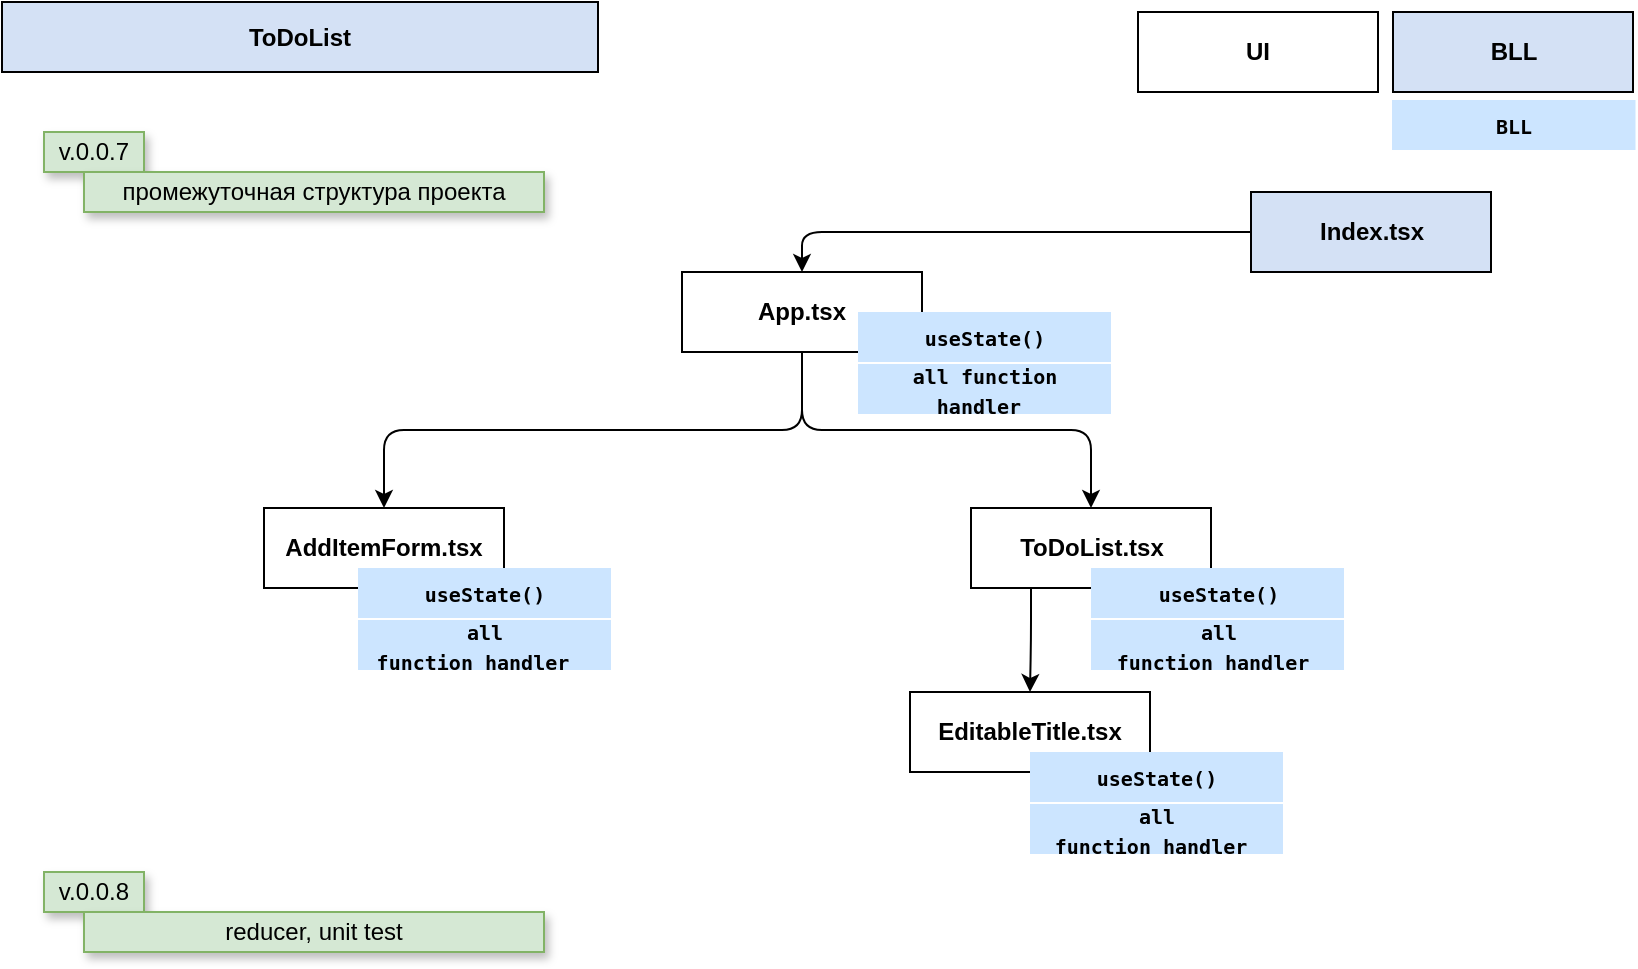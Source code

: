 <mxfile version="17.3.0" type="github">
  <diagram id="3bIQBPGTQROQN-JjCe9P" name="Page-1">
    <mxGraphModel dx="1422" dy="705" grid="1" gridSize="10" guides="1" tooltips="1" connect="1" arrows="1" fold="1" page="1" pageScale="1" pageWidth="827" pageHeight="1169" math="0" shadow="0">
      <root>
        <mxCell id="0" />
        <mxCell id="1" parent="0" />
        <mxCell id="kShIv-GAFRKxGAAdEyUk-1" value="&lt;b&gt;ToDoList&lt;/b&gt;" style="rounded=0;whiteSpace=wrap;html=1;fillColor=#D4E1F5;shadow=0;strokeColor=#000000;" vertex="1" parent="1">
          <mxGeometry x="2" y="5" width="298" height="35" as="geometry" />
        </mxCell>
        <mxCell id="kShIv-GAFRKxGAAdEyUk-5" value="v.0.0.7" style="text;html=1;strokeColor=#82b366;fillColor=#d5e8d4;align=center;verticalAlign=middle;whiteSpace=wrap;rounded=0;glass=0;shadow=1;" vertex="1" parent="1">
          <mxGeometry x="23" y="70" width="50" height="20" as="geometry" />
        </mxCell>
        <mxCell id="kShIv-GAFRKxGAAdEyUk-6" value="промежуточная структура проекта" style="text;html=1;strokeColor=#82b366;fillColor=#D5E8D4;align=center;verticalAlign=middle;whiteSpace=wrap;rounded=0;glass=0;shadow=1;" vertex="1" parent="1">
          <mxGeometry x="43" y="90" width="230" height="20" as="geometry" />
        </mxCell>
        <mxCell id="kShIv-GAFRKxGAAdEyUk-39" style="edgeStyle=orthogonalEdgeStyle;rounded=1;orthogonalLoop=1;jettySize=auto;html=1;exitX=0.5;exitY=1;exitDx=0;exitDy=0;entryX=0.5;entryY=0;entryDx=0;entryDy=0;" edge="1" parent="1" source="kShIv-GAFRKxGAAdEyUk-7" target="kShIv-GAFRKxGAAdEyUk-10">
          <mxGeometry relative="1" as="geometry" />
        </mxCell>
        <mxCell id="kShIv-GAFRKxGAAdEyUk-40" style="edgeStyle=orthogonalEdgeStyle;rounded=1;orthogonalLoop=1;jettySize=auto;html=1;exitX=0.5;exitY=1;exitDx=0;exitDy=0;entryX=0.5;entryY=0;entryDx=0;entryDy=0;" edge="1" parent="1" source="kShIv-GAFRKxGAAdEyUk-7" target="kShIv-GAFRKxGAAdEyUk-18">
          <mxGeometry relative="1" as="geometry" />
        </mxCell>
        <mxCell id="kShIv-GAFRKxGAAdEyUk-7" value="&lt;b&gt;App.tsx&lt;/b&gt;" style="rounded=0;whiteSpace=wrap;html=1;fillColor=#FFFFFF;" vertex="1" parent="1">
          <mxGeometry x="342" y="140" width="120" height="40" as="geometry" />
        </mxCell>
        <mxCell id="kShIv-GAFRKxGAAdEyUk-10" value="&lt;b&gt;AddItemForm.tsx&lt;/b&gt;" style="rounded=0;whiteSpace=wrap;html=1;fillColor=#FFFFFF;" vertex="1" parent="1">
          <mxGeometry x="133" y="258" width="120" height="40" as="geometry" />
        </mxCell>
        <mxCell id="kShIv-GAFRKxGAAdEyUk-13" value="&lt;b&gt;EditableTitle.tsx&lt;/b&gt;" style="rounded=0;whiteSpace=wrap;html=1;fillColor=#FFFFFF;" vertex="1" parent="1">
          <mxGeometry x="456" y="350" width="120" height="40" as="geometry" />
        </mxCell>
        <mxCell id="kShIv-GAFRKxGAAdEyUk-44" style="edgeStyle=orthogonalEdgeStyle;rounded=1;orthogonalLoop=1;jettySize=auto;html=1;exitX=0;exitY=0.5;exitDx=0;exitDy=0;entryX=0.5;entryY=0;entryDx=0;entryDy=0;" edge="1" parent="1" source="kShIv-GAFRKxGAAdEyUk-17" target="kShIv-GAFRKxGAAdEyUk-7">
          <mxGeometry relative="1" as="geometry" />
        </mxCell>
        <mxCell id="kShIv-GAFRKxGAAdEyUk-17" value="&lt;b&gt;Index.tsx&lt;/b&gt;" style="rounded=0;whiteSpace=wrap;html=1;fillColor=#D4E1F5;shadow=0;strokeColor=#000000;" vertex="1" parent="1">
          <mxGeometry x="626.5" y="100" width="120" height="40" as="geometry" />
        </mxCell>
        <mxCell id="kShIv-GAFRKxGAAdEyUk-38" style="edgeStyle=orthogonalEdgeStyle;rounded=1;orthogonalLoop=1;jettySize=auto;html=1;exitX=0.25;exitY=1;exitDx=0;exitDy=0;entryX=0.5;entryY=0;entryDx=0;entryDy=0;" edge="1" parent="1" source="kShIv-GAFRKxGAAdEyUk-18" target="kShIv-GAFRKxGAAdEyUk-13">
          <mxGeometry relative="1" as="geometry" />
        </mxCell>
        <mxCell id="kShIv-GAFRKxGAAdEyUk-18" value="&lt;b&gt;ToDoList.tsx&lt;/b&gt;" style="rounded=0;whiteSpace=wrap;html=1;fillColor=#FFFFFF;" vertex="1" parent="1">
          <mxGeometry x="486.5" y="258" width="120" height="40" as="geometry" />
        </mxCell>
        <mxCell id="kShIv-GAFRKxGAAdEyUk-28" value="" style="group" vertex="1" connectable="0" parent="1">
          <mxGeometry x="430" y="160" width="126.5" height="51" as="geometry" />
        </mxCell>
        <mxCell id="kShIv-GAFRKxGAAdEyUk-24" value="&lt;font face=&quot;jetbrains mono, monospace&quot;&gt;&lt;span style=&quot;font-size: 10px&quot;&gt;&lt;b&gt;useState()&lt;/b&gt;&lt;/span&gt;&lt;/font&gt;" style="rounded=0;whiteSpace=wrap;html=1;shadow=0;strokeColor=none;fillColor=#CCE5FF;" vertex="1" parent="kShIv-GAFRKxGAAdEyUk-28">
          <mxGeometry width="126.5" height="25" as="geometry" />
        </mxCell>
        <mxCell id="kShIv-GAFRKxGAAdEyUk-27" value="&lt;font face=&quot;jetbrains mono, monospace&quot;&gt;&lt;span style=&quot;font-size: 10px&quot;&gt;&lt;b&gt;all function handler&amp;nbsp;&lt;/b&gt;&lt;/span&gt;&lt;/font&gt;" style="rounded=0;whiteSpace=wrap;html=1;shadow=0;strokeColor=none;fillColor=#CCE5FF;" vertex="1" parent="kShIv-GAFRKxGAAdEyUk-28">
          <mxGeometry y="26" width="126.5" height="25" as="geometry" />
        </mxCell>
        <mxCell id="kShIv-GAFRKxGAAdEyUk-29" value="" style="group" vertex="1" connectable="0" parent="1">
          <mxGeometry x="180" y="288" width="126.5" height="51" as="geometry" />
        </mxCell>
        <mxCell id="kShIv-GAFRKxGAAdEyUk-30" value="&lt;font face=&quot;jetbrains mono, monospace&quot;&gt;&lt;span style=&quot;font-size: 10px&quot;&gt;&lt;b&gt;useState()&lt;/b&gt;&lt;/span&gt;&lt;/font&gt;" style="rounded=0;whiteSpace=wrap;html=1;shadow=0;strokeColor=none;fillColor=#CCE5FF;" vertex="1" parent="kShIv-GAFRKxGAAdEyUk-29">
          <mxGeometry width="126.5" height="25" as="geometry" />
        </mxCell>
        <mxCell id="kShIv-GAFRKxGAAdEyUk-31" value="&lt;font face=&quot;jetbrains mono, monospace&quot;&gt;&lt;span style=&quot;font-size: 10px&quot;&gt;&lt;b&gt;all function&amp;nbsp;&lt;/b&gt;&lt;/span&gt;&lt;/font&gt;&lt;b style=&quot;font-family: &amp;#34;jetbrains mono&amp;#34; , monospace ; font-size: 10px&quot;&gt;handler&amp;nbsp;&lt;/b&gt;&lt;font face=&quot;jetbrains mono, monospace&quot;&gt;&lt;span style=&quot;font-size: 10px&quot;&gt;&lt;b&gt;&amp;nbsp;&lt;/b&gt;&lt;/span&gt;&lt;/font&gt;" style="rounded=0;whiteSpace=wrap;html=1;shadow=0;strokeColor=none;fillColor=#CCE5FF;" vertex="1" parent="kShIv-GAFRKxGAAdEyUk-29">
          <mxGeometry y="26" width="126.5" height="25" as="geometry" />
        </mxCell>
        <mxCell id="kShIv-GAFRKxGAAdEyUk-32" value="" style="group" vertex="1" connectable="0" parent="1">
          <mxGeometry x="546.5" y="288" width="126.5" height="51" as="geometry" />
        </mxCell>
        <mxCell id="kShIv-GAFRKxGAAdEyUk-33" value="&lt;font face=&quot;jetbrains mono, monospace&quot;&gt;&lt;span style=&quot;font-size: 10px&quot;&gt;&lt;b&gt;useState()&lt;/b&gt;&lt;/span&gt;&lt;/font&gt;" style="rounded=0;whiteSpace=wrap;html=1;shadow=0;strokeColor=none;fillColor=#CCE5FF;" vertex="1" parent="kShIv-GAFRKxGAAdEyUk-32">
          <mxGeometry width="126.5" height="25" as="geometry" />
        </mxCell>
        <mxCell id="kShIv-GAFRKxGAAdEyUk-34" value="&lt;font face=&quot;jetbrains mono, monospace&quot;&gt;&lt;span style=&quot;font-size: 10px&quot;&gt;&lt;b&gt;all function&amp;nbsp;&lt;/b&gt;&lt;/span&gt;&lt;/font&gt;&lt;b style=&quot;font-family: &amp;#34;jetbrains mono&amp;#34; , monospace ; font-size: 10px&quot;&gt;handler&amp;nbsp;&lt;/b&gt;&lt;font face=&quot;jetbrains mono, monospace&quot;&gt;&lt;span style=&quot;font-size: 10px&quot;&gt;&lt;b&gt;&lt;br&gt;&lt;/b&gt;&lt;/span&gt;&lt;/font&gt;" style="rounded=0;whiteSpace=wrap;html=1;shadow=0;strokeColor=none;fillColor=#CCE5FF;" vertex="1" parent="kShIv-GAFRKxGAAdEyUk-32">
          <mxGeometry y="26" width="126.5" height="25" as="geometry" />
        </mxCell>
        <mxCell id="kShIv-GAFRKxGAAdEyUk-35" value="" style="group" vertex="1" connectable="0" parent="1">
          <mxGeometry x="516" y="380" width="126.5" height="51" as="geometry" />
        </mxCell>
        <mxCell id="kShIv-GAFRKxGAAdEyUk-36" value="&lt;font face=&quot;jetbrains mono, monospace&quot;&gt;&lt;span style=&quot;font-size: 10px&quot;&gt;&lt;b&gt;useState()&lt;/b&gt;&lt;/span&gt;&lt;/font&gt;" style="rounded=0;whiteSpace=wrap;html=1;shadow=0;strokeColor=none;fillColor=#CCE5FF;" vertex="1" parent="kShIv-GAFRKxGAAdEyUk-35">
          <mxGeometry width="126.5" height="25" as="geometry" />
        </mxCell>
        <mxCell id="kShIv-GAFRKxGAAdEyUk-37" value="&lt;font face=&quot;jetbrains mono, monospace&quot;&gt;&lt;span style=&quot;font-size: 10px&quot;&gt;&lt;b&gt;all function&amp;nbsp;&lt;/b&gt;&lt;/span&gt;&lt;/font&gt;&lt;b style=&quot;font-family: &amp;#34;jetbrains mono&amp;#34; , monospace ; font-size: 10px&quot;&gt;handler&amp;nbsp;&lt;/b&gt;&lt;font face=&quot;jetbrains mono, monospace&quot;&gt;&lt;span style=&quot;font-size: 10px&quot;&gt;&lt;b&gt;&lt;br&gt;&lt;/b&gt;&lt;/span&gt;&lt;/font&gt;" style="rounded=0;whiteSpace=wrap;html=1;shadow=0;strokeColor=none;fillColor=#CCE5FF;" vertex="1" parent="kShIv-GAFRKxGAAdEyUk-35">
          <mxGeometry y="26" width="126.5" height="25" as="geometry" />
        </mxCell>
        <mxCell id="kShIv-GAFRKxGAAdEyUk-41" value="&lt;b&gt;BLL&lt;/b&gt;" style="rounded=0;whiteSpace=wrap;html=1;fillColor=#D4E1F5;shadow=0;strokeColor=#000000;" vertex="1" parent="1">
          <mxGeometry x="697.5" y="10" width="120" height="40" as="geometry" />
        </mxCell>
        <mxCell id="kShIv-GAFRKxGAAdEyUk-42" value="&lt;b&gt;UI&lt;/b&gt;" style="rounded=0;whiteSpace=wrap;html=1;fillColor=#FFFFFF;strokeColor=#000000;" vertex="1" parent="1">
          <mxGeometry x="570" y="10" width="120" height="40" as="geometry" />
        </mxCell>
        <mxCell id="kShIv-GAFRKxGAAdEyUk-43" value="&lt;font face=&quot;jetbrains mono, monospace&quot;&gt;&lt;span style=&quot;font-size: 10px&quot;&gt;&lt;b&gt;BLL&lt;/b&gt;&lt;/span&gt;&lt;/font&gt;" style="rounded=0;whiteSpace=wrap;html=1;shadow=0;strokeColor=none;fillColor=#CCE5FF;" vertex="1" parent="1">
          <mxGeometry x="697" y="54" width="121.75" height="25" as="geometry" />
        </mxCell>
        <mxCell id="kShIv-GAFRKxGAAdEyUk-45" value="v.0.0.8" style="text;html=1;strokeColor=#82b366;fillColor=#d5e8d4;align=center;verticalAlign=middle;whiteSpace=wrap;rounded=0;glass=0;shadow=1;" vertex="1" parent="1">
          <mxGeometry x="23" y="440" width="50" height="20" as="geometry" />
        </mxCell>
        <mxCell id="kShIv-GAFRKxGAAdEyUk-46" value="reducer, unit test" style="text;html=1;strokeColor=#82b366;fillColor=#D5E8D4;align=center;verticalAlign=middle;whiteSpace=wrap;rounded=0;glass=0;shadow=1;" vertex="1" parent="1">
          <mxGeometry x="43" y="460" width="230" height="20" as="geometry" />
        </mxCell>
      </root>
    </mxGraphModel>
  </diagram>
</mxfile>
